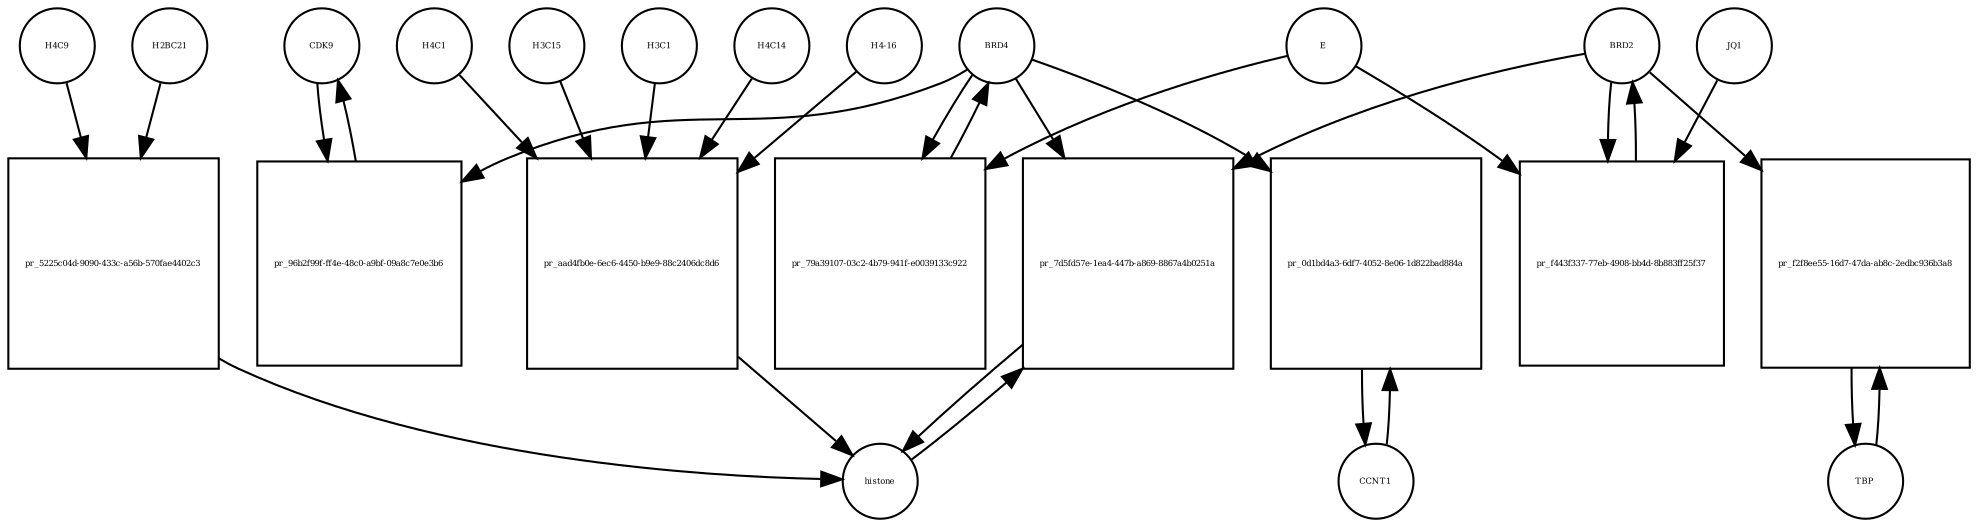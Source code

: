 strict digraph  {
CDK9 [annotation="", bipartite=0, cls=macromolecule, fontsize=4, label=CDK9, shape=circle];
"pr_96b2f99f-ff4e-48c0-a9bf-09a8c7e0e3b6" [annotation="", bipartite=1, cls=process, fontsize=4, label="pr_96b2f99f-ff4e-48c0-a9bf-09a8c7e0e3b6", shape=square];
BRD4 [annotation="", bipartite=0, cls=macromolecule, fontsize=4, label=BRD4, shape=circle];
CCNT1 [annotation="", bipartite=0, cls=macromolecule, fontsize=4, label=CCNT1, shape=circle];
"pr_0d1bd4a3-6df7-4052-8e06-1d822bad884a" [annotation="", bipartite=1, cls=process, fontsize=4, label="pr_0d1bd4a3-6df7-4052-8e06-1d822bad884a", shape=square];
histone [annotation="", bipartite=0, cls=complex, fontsize=4, label=histone, shape=circle];
"pr_7d5fd57e-1ea4-447b-a869-8867a4b0251a" [annotation="", bipartite=1, cls=process, fontsize=4, label="pr_7d5fd57e-1ea4-447b-a869-8867a4b0251a", shape=square];
BRD2 [annotation="", bipartite=0, cls=macromolecule, fontsize=4, label=BRD2, shape=circle];
"pr_79a39107-03c2-4b79-941f-e0039133c922" [annotation="", bipartite=1, cls=process, fontsize=4, label="pr_79a39107-03c2-4b79-941f-e0039133c922", shape=square];
E [annotation=urn_miriam_ncbiprotein_BCD58755, bipartite=0, cls=macromolecule, fontsize=4, label=E, shape=circle];
H4C14 [annotation="", bipartite=0, cls=macromolecule, fontsize=4, label=H4C14, shape=circle];
"pr_aad4fb0e-6ec6-4450-b9e9-88c2406dc8d6" [annotation="", bipartite=1, cls=process, fontsize=4, label="pr_aad4fb0e-6ec6-4450-b9e9-88c2406dc8d6", shape=square];
"H4-16" [annotation="", bipartite=0, cls=macromolecule, fontsize=4, label="H4-16", shape=circle];
H4C1 [annotation="", bipartite=0, cls=macromolecule, fontsize=4, label=H4C1, shape=circle];
H3C15 [annotation="", bipartite=0, cls=macromolecule, fontsize=4, label=H3C15, shape=circle];
H3C1 [annotation="", bipartite=0, cls=macromolecule, fontsize=4, label=H3C1, shape=circle];
"pr_f443f337-77eb-4908-bb4d-8b883ff25f37" [annotation="", bipartite=1, cls=process, fontsize=4, label="pr_f443f337-77eb-4908-bb4d-8b883ff25f37", shape=square];
JQ1 [annotation="", bipartite=0, cls=macromolecule, fontsize=4, label=JQ1, shape=circle];
TBP [annotation="", bipartite=0, cls=macromolecule, fontsize=4, label=TBP, shape=circle];
"pr_f2f8ee55-16d7-47da-ab8c-2edbc936b3a8" [annotation="", bipartite=1, cls=process, fontsize=4, label="pr_f2f8ee55-16d7-47da-ab8c-2edbc936b3a8", shape=square];
H4C9 [annotation="", bipartite=0, cls=macromolecule, fontsize=4, label=H4C9, shape=circle];
"pr_5225c04d-9090-433c-a56b-570fae4402c3" [annotation="", bipartite=1, cls=process, fontsize=4, label="pr_5225c04d-9090-433c-a56b-570fae4402c3", shape=square];
H2BC21 [annotation="", bipartite=0, cls=macromolecule, fontsize=4, label=H2BC21, shape=circle];
CDK9 -> "pr_96b2f99f-ff4e-48c0-a9bf-09a8c7e0e3b6"  [annotation="", interaction_type=consumption];
"pr_96b2f99f-ff4e-48c0-a9bf-09a8c7e0e3b6" -> CDK9  [annotation="", interaction_type=production];
BRD4 -> "pr_96b2f99f-ff4e-48c0-a9bf-09a8c7e0e3b6"  [annotation=urn_miriam_taxonomy_10090, interaction_type=catalysis];
BRD4 -> "pr_0d1bd4a3-6df7-4052-8e06-1d822bad884a"  [annotation="", interaction_type=catalysis];
BRD4 -> "pr_7d5fd57e-1ea4-447b-a869-8867a4b0251a"  [annotation="urn_miriam_doi_10.1038%2Fnsmb.3228.|urn_miriam_doi_10.1016%2Fj.molcel.2008.01.018", interaction_type=catalysis];
BRD4 -> "pr_79a39107-03c2-4b79-941f-e0039133c922"  [annotation="", interaction_type=consumption];
CCNT1 -> "pr_0d1bd4a3-6df7-4052-8e06-1d822bad884a"  [annotation="", interaction_type=consumption];
"pr_0d1bd4a3-6df7-4052-8e06-1d822bad884a" -> CCNT1  [annotation="", interaction_type=production];
histone -> "pr_7d5fd57e-1ea4-447b-a869-8867a4b0251a"  [annotation="", interaction_type=consumption];
"pr_7d5fd57e-1ea4-447b-a869-8867a4b0251a" -> histone  [annotation="", interaction_type=production];
BRD2 -> "pr_7d5fd57e-1ea4-447b-a869-8867a4b0251a"  [annotation="urn_miriam_doi_10.1038%2Fnsmb.3228.|urn_miriam_doi_10.1016%2Fj.molcel.2008.01.018", interaction_type=catalysis];
BRD2 -> "pr_f443f337-77eb-4908-bb4d-8b883ff25f37"  [annotation="", interaction_type=consumption];
BRD2 -> "pr_f2f8ee55-16d7-47da-ab8c-2edbc936b3a8"  [annotation="urn_miriam_doi_10.1007%2Fs11010-006-9223-6", interaction_type=catalysis];
"pr_79a39107-03c2-4b79-941f-e0039133c922" -> BRD4  [annotation="", interaction_type=production];
E -> "pr_79a39107-03c2-4b79-941f-e0039133c922"  [annotation="urn_miriam_doi_10.1038%2Fs41586-020-2286-9", interaction_type=inhibition];
E -> "pr_f443f337-77eb-4908-bb4d-8b883ff25f37"  [annotation="urn_miriam_doi_10.1038%2Fs41586-020-2286-9|urn_miriam_doi_10.1080%2F15592294.2018.1469891", interaction_type=inhibition];
H4C14 -> "pr_aad4fb0e-6ec6-4450-b9e9-88c2406dc8d6"  [annotation="", interaction_type=consumption];
"pr_aad4fb0e-6ec6-4450-b9e9-88c2406dc8d6" -> histone  [annotation="", interaction_type=production];
"H4-16" -> "pr_aad4fb0e-6ec6-4450-b9e9-88c2406dc8d6"  [annotation="", interaction_type=consumption];
H4C1 -> "pr_aad4fb0e-6ec6-4450-b9e9-88c2406dc8d6"  [annotation="", interaction_type=consumption];
H3C15 -> "pr_aad4fb0e-6ec6-4450-b9e9-88c2406dc8d6"  [annotation="", interaction_type=consumption];
H3C1 -> "pr_aad4fb0e-6ec6-4450-b9e9-88c2406dc8d6"  [annotation="", interaction_type=consumption];
"pr_f443f337-77eb-4908-bb4d-8b883ff25f37" -> BRD2  [annotation="", interaction_type=production];
JQ1 -> "pr_f443f337-77eb-4908-bb4d-8b883ff25f37"  [annotation="urn_miriam_doi_10.1038%2Fs41586-020-2286-9|urn_miriam_doi_10.1080%2F15592294.2018.1469891", interaction_type=inhibition];
TBP -> "pr_f2f8ee55-16d7-47da-ab8c-2edbc936b3a8"  [annotation="", interaction_type=consumption];
"pr_f2f8ee55-16d7-47da-ab8c-2edbc936b3a8" -> TBP  [annotation="", interaction_type=production];
H4C9 -> "pr_5225c04d-9090-433c-a56b-570fae4402c3"  [annotation="", interaction_type=consumption];
"pr_5225c04d-9090-433c-a56b-570fae4402c3" -> histone  [annotation="", interaction_type=production];
H2BC21 -> "pr_5225c04d-9090-433c-a56b-570fae4402c3"  [annotation="", interaction_type=consumption];
}
